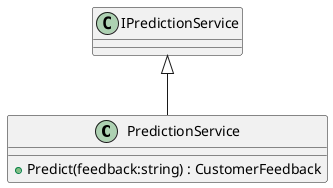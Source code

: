 @startuml
class PredictionService {
    + Predict(feedback:string) : CustomerFeedback
}
IPredictionService <|-- PredictionService
@enduml
